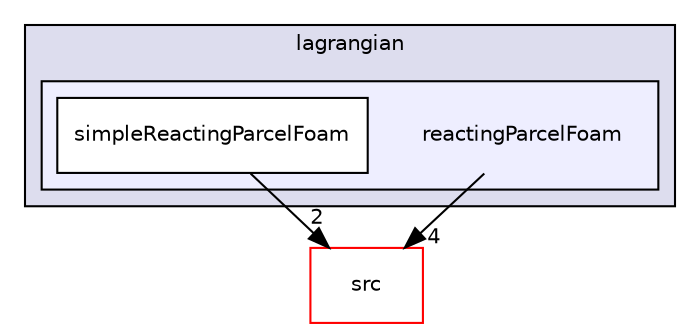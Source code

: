 digraph "applications/solvers/lagrangian/reactingParcelFoam" {
  bgcolor=transparent;
  compound=true
  node [ fontsize="10", fontname="Helvetica"];
  edge [ labelfontsize="10", labelfontname="Helvetica"];
  subgraph clusterdir_9e1aaabb0e6f6026c8abb09c4d63ec18 {
    graph [ bgcolor="#ddddee", pencolor="black", label="lagrangian" fontname="Helvetica", fontsize="10", URL="dir_9e1aaabb0e6f6026c8abb09c4d63ec18.html"]
  subgraph clusterdir_8821b214d5324b706eee8ea34602208f {
    graph [ bgcolor="#eeeeff", pencolor="black", label="" URL="dir_8821b214d5324b706eee8ea34602208f.html"];
    dir_8821b214d5324b706eee8ea34602208f [shape=plaintext label="reactingParcelFoam"];
    dir_946a627b18ef4a470f0ea3672db0a69d [shape=box label="simpleReactingParcelFoam" color="black" fillcolor="white" style="filled" URL="dir_946a627b18ef4a470f0ea3672db0a69d.html"];
  }
  }
  dir_68267d1309a1af8e8297ef4c3efbcdba [shape=box label="src" color="red" URL="dir_68267d1309a1af8e8297ef4c3efbcdba.html"];
  dir_946a627b18ef4a470f0ea3672db0a69d->dir_68267d1309a1af8e8297ef4c3efbcdba [headlabel="2", labeldistance=1.5 headhref="dir_000058_000730.html"];
  dir_8821b214d5324b706eee8ea34602208f->dir_68267d1309a1af8e8297ef4c3efbcdba [headlabel="4", labeldistance=1.5 headhref="dir_000037_000730.html"];
}
